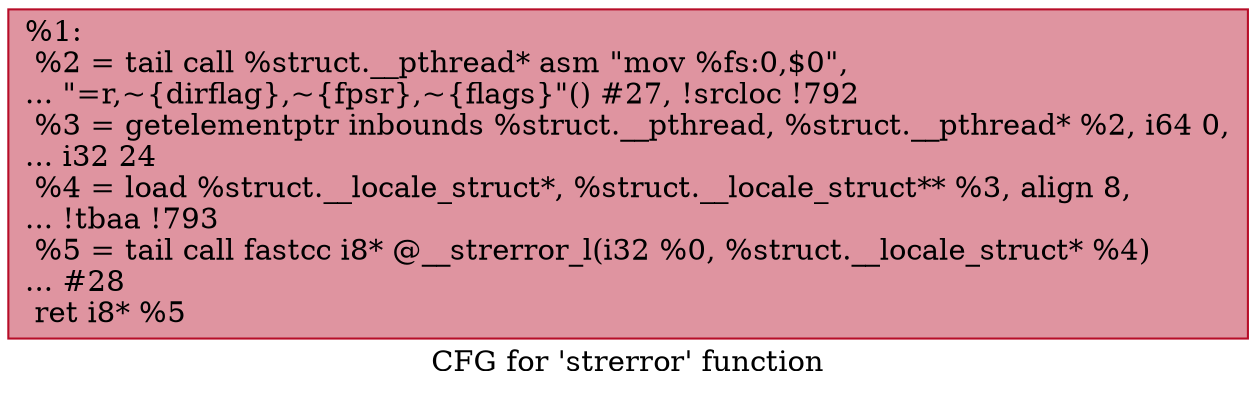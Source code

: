 digraph "CFG for 'strerror' function" {
	label="CFG for 'strerror' function";

	Node0x24dd1d0 [shape=record,color="#b70d28ff", style=filled, fillcolor="#b70d2870",label="{%1:\l  %2 = tail call %struct.__pthread* asm \"mov %fs:0,$0\",\l... \"=r,~\{dirflag\},~\{fpsr\},~\{flags\}\"() #27, !srcloc !792\l  %3 = getelementptr inbounds %struct.__pthread, %struct.__pthread* %2, i64 0,\l... i32 24\l  %4 = load %struct.__locale_struct*, %struct.__locale_struct** %3, align 8,\l... !tbaa !793\l  %5 = tail call fastcc i8* @__strerror_l(i32 %0, %struct.__locale_struct* %4)\l... #28\l  ret i8* %5\l}"];
}
